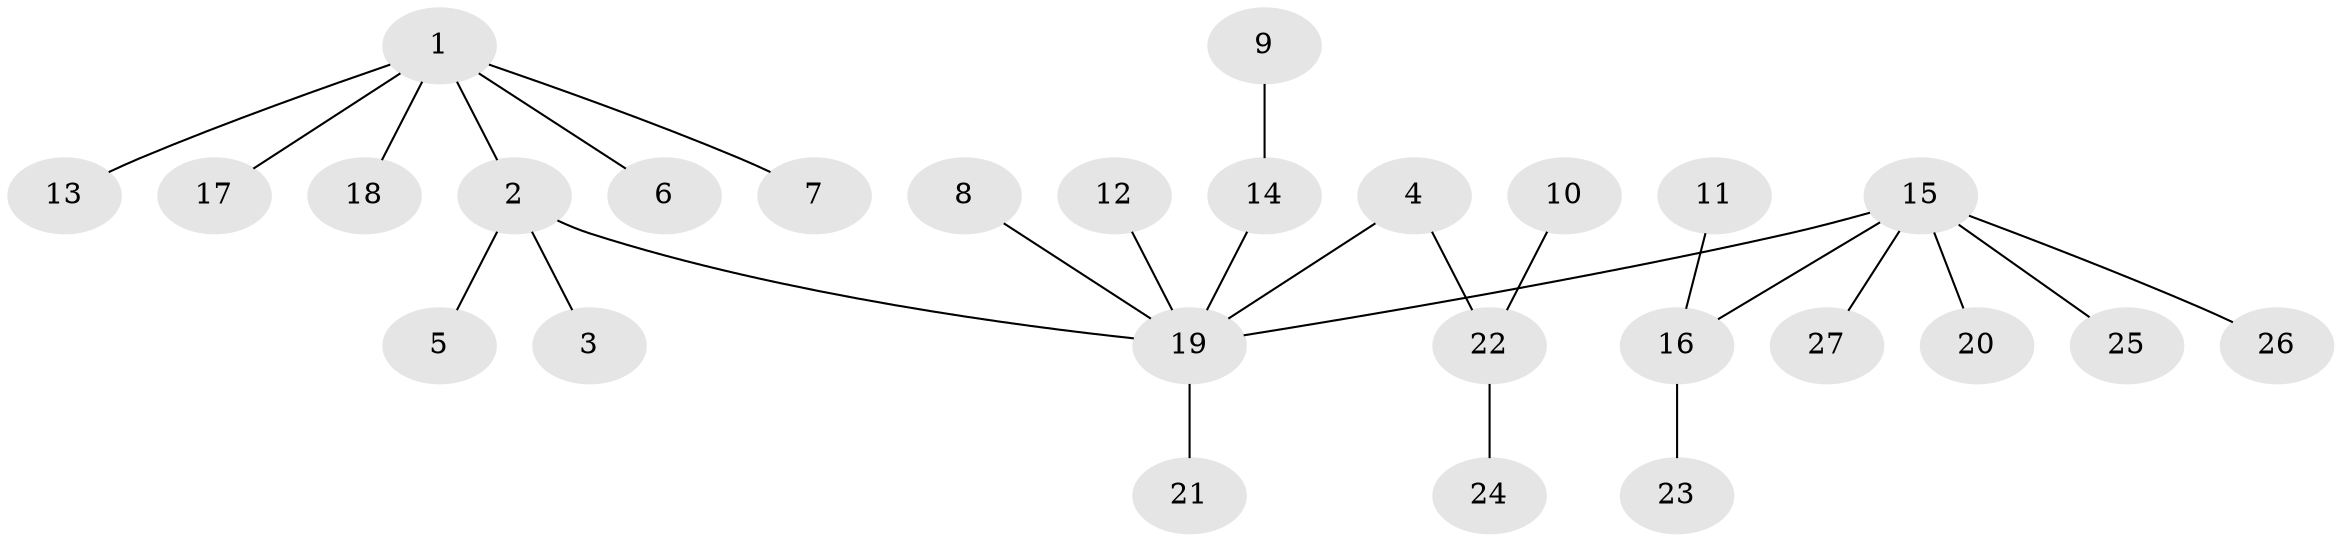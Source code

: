 // original degree distribution, {5: 0.05555555555555555, 4: 0.09259259259259259, 7: 0.018518518518518517, 3: 0.07407407407407407, 1: 0.5555555555555556, 2: 0.2037037037037037}
// Generated by graph-tools (version 1.1) at 2025/26/03/09/25 03:26:31]
// undirected, 27 vertices, 26 edges
graph export_dot {
graph [start="1"]
  node [color=gray90,style=filled];
  1;
  2;
  3;
  4;
  5;
  6;
  7;
  8;
  9;
  10;
  11;
  12;
  13;
  14;
  15;
  16;
  17;
  18;
  19;
  20;
  21;
  22;
  23;
  24;
  25;
  26;
  27;
  1 -- 2 [weight=1.0];
  1 -- 6 [weight=1.0];
  1 -- 7 [weight=1.0];
  1 -- 13 [weight=1.0];
  1 -- 17 [weight=1.0];
  1 -- 18 [weight=1.0];
  2 -- 3 [weight=1.0];
  2 -- 5 [weight=1.0];
  2 -- 19 [weight=1.0];
  4 -- 19 [weight=1.0];
  4 -- 22 [weight=1.0];
  8 -- 19 [weight=1.0];
  9 -- 14 [weight=1.0];
  10 -- 22 [weight=1.0];
  11 -- 16 [weight=1.0];
  12 -- 19 [weight=1.0];
  14 -- 19 [weight=1.0];
  15 -- 16 [weight=1.0];
  15 -- 19 [weight=1.0];
  15 -- 20 [weight=1.0];
  15 -- 25 [weight=1.0];
  15 -- 26 [weight=1.0];
  15 -- 27 [weight=1.0];
  16 -- 23 [weight=1.0];
  19 -- 21 [weight=1.0];
  22 -- 24 [weight=1.0];
}
